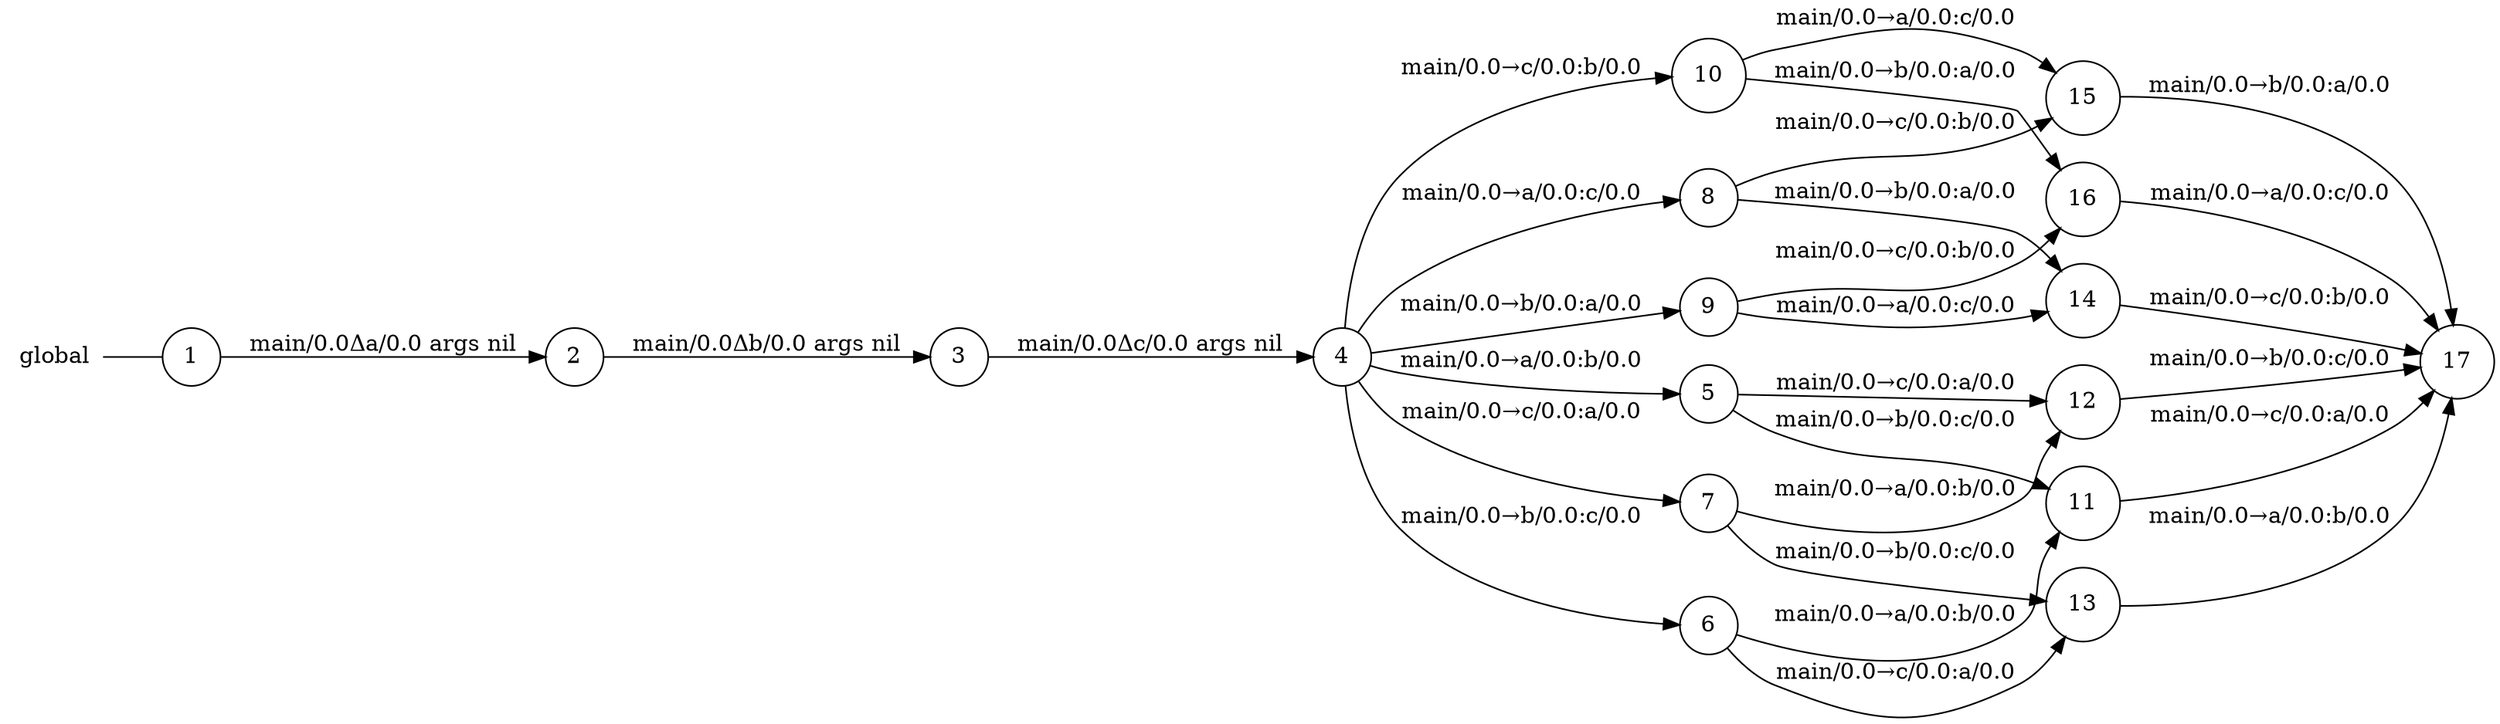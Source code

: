 digraph global {
	rankdir="LR";
	n_0 [label="global", shape="plaintext"];
	n_1 [id="5", shape=circle, label="5"];
	n_2 [id="15", shape=circle, label="15"];
	n_3 [id="12", shape=circle, label="12"];
	n_4 [id="11", shape=circle, label="11"];
	n_5 [id="17", shape=circle, label="17"];
	n_6 [id="14", shape=circle, label="14"];
	n_7 [id="6", shape=circle, label="6"];
	n_8 [id="13", shape=circle, label="13"];
	n_9 [id="10", shape=circle, label="10"];
	n_10 [id="1", shape=circle, label="1"];
	n_0 -> n_10 [arrowhead=none];
	n_11 [id="9", shape=circle, label="9"];
	n_12 [id="2", shape=circle, label="2"];
	n_13 [id="8", shape=circle, label="8"];
	n_14 [id="4", shape=circle, label="4"];
	n_15 [id="7", shape=circle, label="7"];
	n_16 [id="3", shape=circle, label="3"];
	n_17 [id="16", shape=circle, label="16"];

	n_6 -> n_5 [id="[$e|24]", label="main/0.0→c/0.0:b/0.0"];
	n_15 -> n_3 [id="[$e|13]", label="main/0.0→a/0.0:b/0.0"];
	n_4 -> n_5 [id="[$e|21]", label="main/0.0→c/0.0:a/0.0"];
	n_11 -> n_6 [id="[$e|17]", label="main/0.0→a/0.0:c/0.0"];
	n_3 -> n_5 [id="[$e|22]", label="main/0.0→b/0.0:c/0.0"];
	n_16 -> n_14 [id="[$e|2]", label="main/0.0Δc/0.0 args nil"];
	n_14 -> n_1 [id="[$e|3]", label="main/0.0→a/0.0:b/0.0"];
	n_14 -> n_11 [id="[$e|7]", label="main/0.0→b/0.0:a/0.0"];
	n_9 -> n_2 [id="[$e|19]", label="main/0.0→a/0.0:c/0.0"];
	n_14 -> n_9 [id="[$e|8]", label="main/0.0→c/0.0:b/0.0"];
	n_7 -> n_8 [id="[$e|12]", label="main/0.0→c/0.0:a/0.0"];
	n_1 -> n_4 [id="[$e|9]", label="main/0.0→b/0.0:c/0.0"];
	n_2 -> n_5 [id="[$e|25]", label="main/0.0→b/0.0:a/0.0"];
	n_7 -> n_4 [id="[$e|11]", label="main/0.0→a/0.0:b/0.0"];
	n_14 -> n_7 [id="[$e|4]", label="main/0.0→b/0.0:c/0.0"];
	n_17 -> n_5 [id="[$e|26]", label="main/0.0→a/0.0:c/0.0"];
	n_15 -> n_8 [id="[$e|14]", label="main/0.0→b/0.0:c/0.0"];
	n_9 -> n_17 [id="[$e|20]", label="main/0.0→b/0.0:a/0.0"];
	n_13 -> n_2 [id="[$e|16]", label="main/0.0→c/0.0:b/0.0"];
	n_10 -> n_12 [id="[$e|0]", label="main/0.0Δa/0.0 args nil"];
	n_11 -> n_17 [id="[$e|18]", label="main/0.0→c/0.0:b/0.0"];
	n_13 -> n_6 [id="[$e|15]", label="main/0.0→b/0.0:a/0.0"];
	n_1 -> n_3 [id="[$e|10]", label="main/0.0→c/0.0:a/0.0"];
	n_8 -> n_5 [id="[$e|23]", label="main/0.0→a/0.0:b/0.0"];
	n_14 -> n_13 [id="[$e|6]", label="main/0.0→a/0.0:c/0.0"];
	n_14 -> n_15 [id="[$e|5]", label="main/0.0→c/0.0:a/0.0"];
	n_12 -> n_16 [id="[$e|1]", label="main/0.0Δb/0.0 args nil"];
}
